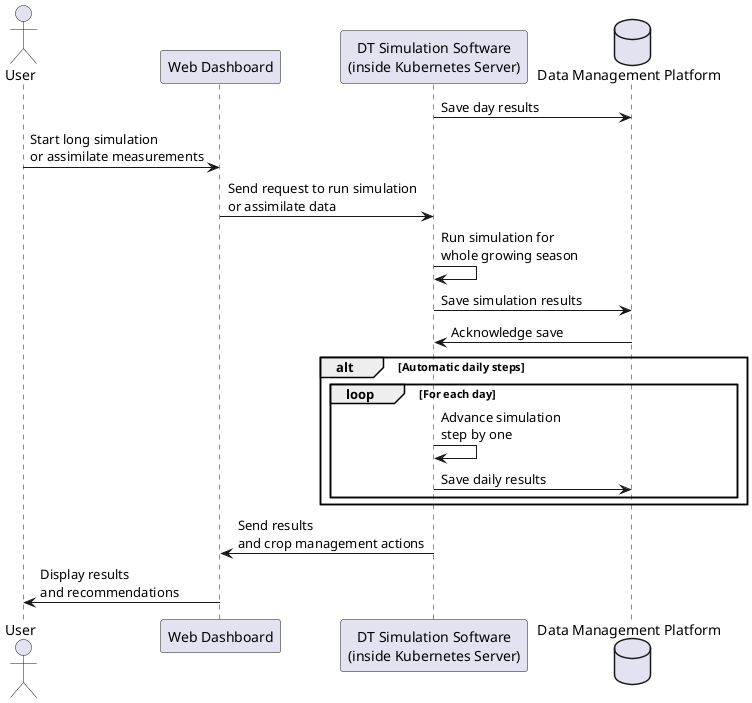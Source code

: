 @startuml
actor User as U
participant "Web Dashboard" as WD
participant "DT Simulation Software\n(inside Kubernetes Server)" as SS
database "Data Management Platform" as DMP

SS -> DMP : Save day results
U -> WD : Start long simulation\nor assimilate measurements
WD -> SS : Send request to run simulation\nor assimilate data
SS -> SS : Run simulation for \nwhole growing season
SS -> DMP : Save simulation results
DMP -> SS : Acknowledge save

alt Automatic daily steps
    loop For each day
        SS -> SS : Advance simulation \nstep by one
        SS -> DMP : Save daily results
    end
end


SS -> WD : Send results\nand crop management actions
WD -> U : Display results\nand recommendations

@enduml